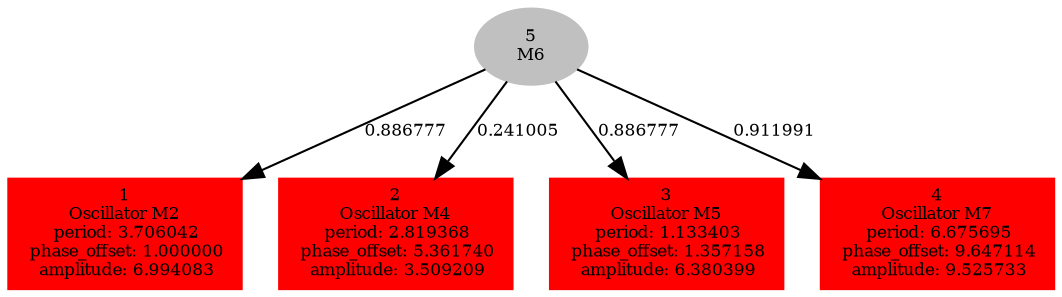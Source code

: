  digraph g{ forcelabels=true;
1 [label=<1<BR />Oscillator M2<BR /> period: 3.706042<BR /> phase_offset: 1.000000<BR /> amplitude: 6.994083>, shape=box,color=red,style=filled,fontsize=8];2 [label=<2<BR />Oscillator M4<BR /> period: 2.819368<BR /> phase_offset: 5.361740<BR /> amplitude: 3.509209>, shape=box,color=red,style=filled,fontsize=8];3 [label=<3<BR />Oscillator M5<BR /> period: 1.133403<BR /> phase_offset: 1.357158<BR /> amplitude: 6.380399>, shape=box,color=red,style=filled,fontsize=8];4 [label=<4<BR />Oscillator M7<BR /> period: 6.675695<BR /> phase_offset: 9.647114<BR /> amplitude: 9.525733>, shape=box,color=red,style=filled,fontsize=8];5[label=<5<BR/>M6>,color="grey",style=filled,fontsize=8];
5 -> 1[label="0.886777 ",fontsize="8"];
5 -> 2[label="0.241005 ",fontsize="8"];
5 -> 3[label="0.886777 ",fontsize="8"];
5 -> 4[label="0.911991 ",fontsize="8"];
 }
